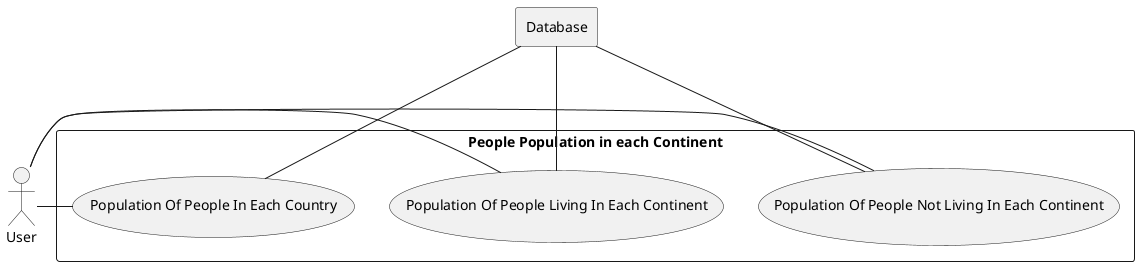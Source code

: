 @startuml
    actor user as "User"
    rectangle db as "Database"
    rectangle "People Population in each Continent"{
        usecase PC1 as "Population Of People In Each Country"
        usecase PC2 as "Population Of People Living In Each Continent"
        usecase PC3 as "Population Of People Not Living In Each Continent"
        user - PC1
        user - PC2
        user - PC3
        db --- PC1
        db --- PC2
        db --- PC3
    }
@enduml